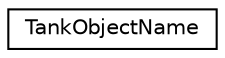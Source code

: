 digraph "Graphical Class Hierarchy"
{
 // LATEX_PDF_SIZE
  edge [fontname="Helvetica",fontsize="10",labelfontname="Helvetica",labelfontsize="10"];
  node [fontname="Helvetica",fontsize="10",shape=record];
  rankdir="LR";
  Node0 [label="TankObjectName",height=0.2,width=0.4,color="black", fillcolor="white", style="filled",URL="$struct_tank_object_name.html",tooltip="Array for all tank object name possible."];
}
